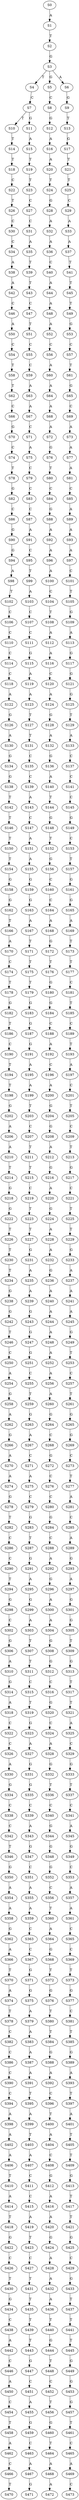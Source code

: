 strict digraph  {
	S0 -> S1 [ label = A ];
	S1 -> S2 [ label = T ];
	S2 -> S3 [ label = G ];
	S3 -> S4 [ label = T ];
	S3 -> S5 [ label = G ];
	S3 -> S6 [ label = A ];
	S4 -> S7 [ label = C ];
	S5 -> S8 [ label = C ];
	S6 -> S9 [ label = G ];
	S7 -> S10 [ label = T ];
	S7 -> S11 [ label = G ];
	S8 -> S12 [ label = G ];
	S9 -> S13 [ label = T ];
	S10 -> S14 [ label = T ];
	S11 -> S15 [ label = A ];
	S12 -> S16 [ label = A ];
	S13 -> S17 [ label = G ];
	S14 -> S18 [ label = T ];
	S15 -> S19 [ label = T ];
	S16 -> S20 [ label = A ];
	S17 -> S21 [ label = T ];
	S18 -> S22 [ label = C ];
	S19 -> S23 [ label = T ];
	S20 -> S24 [ label = T ];
	S21 -> S25 [ label = T ];
	S22 -> S26 [ label = T ];
	S23 -> S27 [ label = C ];
	S24 -> S28 [ label = G ];
	S25 -> S29 [ label = C ];
	S26 -> S30 [ label = C ];
	S27 -> S31 [ label = C ];
	S28 -> S32 [ label = A ];
	S29 -> S33 [ label = A ];
	S30 -> S34 [ label = C ];
	S31 -> S35 [ label = A ];
	S32 -> S36 [ label = A ];
	S33 -> S37 [ label = A ];
	S34 -> S38 [ label = A ];
	S35 -> S39 [ label = T ];
	S36 -> S40 [ label = C ];
	S37 -> S41 [ label = T ];
	S38 -> S42 [ label = A ];
	S39 -> S43 [ label = T ];
	S40 -> S44 [ label = A ];
	S41 -> S45 [ label = T ];
	S42 -> S46 [ label = C ];
	S43 -> S47 [ label = C ];
	S44 -> S48 [ label = A ];
	S45 -> S49 [ label = T ];
	S46 -> S50 [ label = A ];
	S47 -> S51 [ label = T ];
	S48 -> S52 [ label = A ];
	S49 -> S53 [ label = G ];
	S50 -> S54 [ label = C ];
	S51 -> S55 [ label = C ];
	S52 -> S56 [ label = C ];
	S53 -> S57 [ label = C ];
	S54 -> S58 [ label = T ];
	S55 -> S59 [ label = C ];
	S56 -> S60 [ label = A ];
	S57 -> S61 [ label = T ];
	S58 -> S62 [ label = T ];
	S59 -> S63 [ label = A ];
	S60 -> S64 [ label = A ];
	S61 -> S65 [ label = G ];
	S62 -> S66 [ label = C ];
	S63 -> S67 [ label = A ];
	S64 -> S68 [ label = A ];
	S65 -> S69 [ label = C ];
	S66 -> S70 [ label = G ];
	S67 -> S71 [ label = C ];
	S68 -> S72 [ label = A ];
	S69 -> S73 [ label = A ];
	S70 -> S74 [ label = C ];
	S71 -> S75 [ label = A ];
	S72 -> S76 [ label = G ];
	S73 -> S77 [ label = A ];
	S74 -> S78 [ label = T ];
	S75 -> S79 [ label = C ];
	S76 -> S80 [ label = T ];
	S77 -> S81 [ label = A ];
	S78 -> S82 [ label = G ];
	S79 -> S83 [ label = C ];
	S80 -> S84 [ label = C ];
	S81 -> S85 [ label = C ];
	S82 -> S86 [ label = C ];
	S83 -> S87 [ label = C ];
	S84 -> S88 [ label = G ];
	S85 -> S89 [ label = A ];
	S86 -> S90 [ label = G ];
	S87 -> S91 [ label = A ];
	S88 -> S92 [ label = A ];
	S89 -> S93 [ label = A ];
	S90 -> S94 [ label = G ];
	S91 -> S95 [ label = C ];
	S92 -> S96 [ label = A ];
	S93 -> S97 [ label = A ];
	S94 -> S98 [ label = A ];
	S95 -> S99 [ label = T ];
	S96 -> S100 [ label = A ];
	S97 -> S101 [ label = C ];
	S98 -> S102 [ label = T ];
	S99 -> S103 [ label = A ];
	S100 -> S104 [ label = C ];
	S101 -> S105 [ label = T ];
	S102 -> S106 [ label = C ];
	S103 -> S107 [ label = C ];
	S104 -> S108 [ label = T ];
	S105 -> S109 [ label = G ];
	S106 -> S110 [ label = C ];
	S107 -> S111 [ label = C ];
	S108 -> S112 [ label = A ];
	S109 -> S113 [ label = A ];
	S110 -> S114 [ label = C ];
	S111 -> S115 [ label = G ];
	S112 -> S116 [ label = A ];
	S113 -> S117 [ label = G ];
	S114 -> S118 [ label = C ];
	S115 -> S119 [ label = A ];
	S116 -> S120 [ label = C ];
	S117 -> S121 [ label = G ];
	S118 -> S122 [ label = A ];
	S119 -> S123 [ label = A ];
	S120 -> S124 [ label = A ];
	S121 -> S125 [ label = G ];
	S122 -> S126 [ label = G ];
	S123 -> S127 [ label = T ];
	S124 -> S128 [ label = G ];
	S125 -> S129 [ label = T ];
	S126 -> S130 [ label = A ];
	S127 -> S131 [ label = T ];
	S128 -> S132 [ label = A ];
	S129 -> S133 [ label = A ];
	S130 -> S134 [ label = G ];
	S131 -> S135 [ label = C ];
	S132 -> S136 [ label = G ];
	S133 -> S137 [ label = C ];
	S134 -> S138 [ label = G ];
	S135 -> S139 [ label = C ];
	S136 -> S140 [ label = A ];
	S137 -> S141 [ label = C ];
	S138 -> S142 [ label = T ];
	S139 -> S143 [ label = A ];
	S140 -> S144 [ label = T ];
	S141 -> S145 [ label = C ];
	S142 -> S146 [ label = T ];
	S143 -> S147 [ label = C ];
	S144 -> S148 [ label = G ];
	S145 -> S149 [ label = G ];
	S146 -> S150 [ label = T ];
	S147 -> S151 [ label = A ];
	S148 -> S152 [ label = T ];
	S149 -> S153 [ label = C ];
	S150 -> S154 [ label = T ];
	S151 -> S155 [ label = A ];
	S152 -> S156 [ label = G ];
	S153 -> S157 [ label = T ];
	S154 -> S158 [ label = G ];
	S155 -> S159 [ label = G ];
	S156 -> S160 [ label = C ];
	S157 -> S161 [ label = G ];
	S158 -> S162 [ label = G ];
	S159 -> S163 [ label = G ];
	S160 -> S164 [ label = C ];
	S161 -> S165 [ label = G ];
	S162 -> S166 [ label = T ];
	S163 -> S167 [ label = A ];
	S164 -> S168 [ label = A ];
	S165 -> S169 [ label = A ];
	S166 -> S170 [ label = A ];
	S167 -> S171 [ label = T ];
	S168 -> S172 [ label = G ];
	S169 -> S173 [ label = T ];
	S170 -> S174 [ label = C ];
	S171 -> S175 [ label = T ];
	S172 -> S176 [ label = T ];
	S173 -> S177 [ label = T ];
	S174 -> S178 [ label = T ];
	S175 -> S179 [ label = T ];
	S176 -> S180 [ label = G ];
	S177 -> S181 [ label = C ];
	S178 -> S182 [ label = G ];
	S179 -> S183 [ label = G ];
	S180 -> S184 [ label = G ];
	S181 -> S185 [ label = T ];
	S182 -> S186 [ label = T ];
	S183 -> S187 [ label = G ];
	S184 -> S188 [ label = C ];
	S185 -> S189 [ label = C ];
	S186 -> S190 [ label = C ];
	S187 -> S191 [ label = G ];
	S188 -> S192 [ label = A ];
	S189 -> S193 [ label = T ];
	S190 -> S194 [ label = T ];
	S191 -> S195 [ label = A ];
	S192 -> S196 [ label = C ];
	S193 -> S197 [ label = A ];
	S194 -> S198 [ label = T ];
	S195 -> S199 [ label = A ];
	S196 -> S200 [ label = A ];
	S197 -> S201 [ label = C ];
	S198 -> S202 [ label = G ];
	S199 -> S203 [ label = T ];
	S200 -> S204 [ label = G ];
	S201 -> S205 [ label = T ];
	S202 -> S206 [ label = A ];
	S203 -> S207 [ label = C ];
	S204 -> S208 [ label = G ];
	S205 -> S209 [ label = C ];
	S206 -> S210 [ label = A ];
	S207 -> S211 [ label = T ];
	S208 -> S212 [ label = A ];
	S209 -> S213 [ label = T ];
	S210 -> S214 [ label = T ];
	S211 -> S215 [ label = T ];
	S212 -> S216 [ label = G ];
	S213 -> S217 [ label = G ];
	S214 -> S218 [ label = G ];
	S215 -> S219 [ label = C ];
	S216 -> S220 [ label = A ];
	S217 -> S221 [ label = C ];
	S218 -> S222 [ label = G ];
	S219 -> S223 [ label = T ];
	S220 -> S224 [ label = G ];
	S221 -> S225 [ label = T ];
	S222 -> S226 [ label = T ];
	S223 -> S227 [ label = T ];
	S224 -> S228 [ label = A ];
	S225 -> S229 [ label = T ];
	S226 -> S230 [ label = T ];
	S227 -> S231 [ label = G ];
	S228 -> S232 [ label = A ];
	S229 -> S233 [ label = G ];
	S230 -> S234 [ label = T ];
	S231 -> S235 [ label = A ];
	S232 -> S236 [ label = G ];
	S233 -> S237 [ label = A ];
	S234 -> S238 [ label = G ];
	S235 -> S239 [ label = A ];
	S236 -> S240 [ label = A ];
	S237 -> S241 [ label = A ];
	S238 -> S242 [ label = G ];
	S239 -> S243 [ label = G ];
	S240 -> S244 [ label = A ];
	S241 -> S245 [ label = A ];
	S242 -> S246 [ label = T ];
	S243 -> S247 [ label = G ];
	S244 -> S248 [ label = A ];
	S245 -> S249 [ label = G ];
	S246 -> S250 [ label = C ];
	S247 -> S251 [ label = G ];
	S248 -> S252 [ label = A ];
	S249 -> S253 [ label = T ];
	S250 -> S254 [ label = A ];
	S251 -> S255 [ label = C ];
	S252 -> S256 [ label = A ];
	S253 -> S257 [ label = C ];
	S254 -> S258 [ label = G ];
	S255 -> S259 [ label = T ];
	S256 -> S260 [ label = A ];
	S257 -> S261 [ label = T ];
	S258 -> S262 [ label = A ];
	S259 -> S263 [ label = G ];
	S260 -> S264 [ label = G ];
	S261 -> S265 [ label = G ];
	S262 -> S266 [ label = G ];
	S263 -> S267 [ label = A ];
	S264 -> S268 [ label = C ];
	S265 -> S269 [ label = G ];
	S266 -> S270 [ label = A ];
	S267 -> S271 [ label = C ];
	S268 -> S272 [ label = G ];
	S269 -> S273 [ label = C ];
	S270 -> S274 [ label = A ];
	S271 -> S275 [ label = A ];
	S272 -> S276 [ label = C ];
	S273 -> S277 [ label = T ];
	S274 -> S278 [ label = G ];
	S275 -> S279 [ label = C ];
	S276 -> S280 [ label = C ];
	S277 -> S281 [ label = A ];
	S278 -> S282 [ label = T ];
	S279 -> S283 [ label = G ];
	S280 -> S284 [ label = G ];
	S281 -> S285 [ label = C ];
	S282 -> S286 [ label = C ];
	S283 -> S287 [ label = T ];
	S284 -> S288 [ label = C ];
	S285 -> S289 [ label = A ];
	S286 -> S290 [ label = C ];
	S287 -> S291 [ label = G ];
	S288 -> S292 [ label = A ];
	S289 -> S293 [ label = G ];
	S290 -> S294 [ label = T ];
	S291 -> S295 [ label = A ];
	S292 -> S296 [ label = G ];
	S293 -> S297 [ label = A ];
	S294 -> S298 [ label = G ];
	S295 -> S299 [ label = G ];
	S296 -> S300 [ label = A ];
	S297 -> S301 [ label = G ];
	S298 -> S302 [ label = C ];
	S299 -> S303 [ label = A ];
	S300 -> S304 [ label = A ];
	S301 -> S305 [ label = G ];
	S302 -> S306 [ label = G ];
	S303 -> S307 [ label = T ];
	S304 -> S308 [ label = G ];
	S305 -> S309 [ label = T ];
	S306 -> S310 [ label = A ];
	S307 -> S311 [ label = T ];
	S308 -> S312 [ label = G ];
	S309 -> S313 [ label = G ];
	S310 -> S314 [ label = G ];
	S311 -> S315 [ label = C ];
	S312 -> S316 [ label = C ];
	S313 -> S317 [ label = T ];
	S314 -> S318 [ label = A ];
	S315 -> S319 [ label = T ];
	S316 -> S320 [ label = G ];
	S317 -> S321 [ label = T ];
	S318 -> S322 [ label = C ];
	S319 -> S323 [ label = G ];
	S320 -> S324 [ label = C ];
	S321 -> S325 [ label = A ];
	S322 -> S326 [ label = C ];
	S323 -> S327 [ label = A ];
	S324 -> S328 [ label = A ];
	S325 -> S329 [ label = C ];
	S326 -> S330 [ label = A ];
	S327 -> S331 [ label = G ];
	S328 -> S332 [ label = G ];
	S329 -> S333 [ label = G ];
	S330 -> S334 [ label = G ];
	S331 -> S335 [ label = G ];
	S332 -> S336 [ label = T ];
	S333 -> S337 [ label = T ];
	S334 -> S338 [ label = C ];
	S335 -> S339 [ label = C ];
	S336 -> S340 [ label = C ];
	S337 -> S341 [ label = C ];
	S338 -> S342 [ label = C ];
	S339 -> S343 [ label = A ];
	S340 -> S344 [ label = G ];
	S341 -> S345 [ label = A ];
	S342 -> S346 [ label = T ];
	S343 -> S347 [ label = G ];
	S344 -> S348 [ label = G ];
	S345 -> S349 [ label = G ];
	S346 -> S350 [ label = G ];
	S347 -> S351 [ label = C ];
	S348 -> S352 [ label = G ];
	S349 -> S353 [ label = C ];
	S350 -> S354 [ label = A ];
	S351 -> S355 [ label = A ];
	S352 -> S356 [ label = C ];
	S353 -> S357 [ label = A ];
	S354 -> S358 [ label = A ];
	S355 -> S359 [ label = A ];
	S356 -> S360 [ label = T ];
	S357 -> S361 [ label = A ];
	S358 -> S362 [ label = G ];
	S359 -> S363 [ label = C ];
	S360 -> S364 [ label = A ];
	S361 -> S365 [ label = C ];
	S362 -> S366 [ label = A ];
	S363 -> S367 [ label = C ];
	S364 -> S368 [ label = G ];
	S365 -> S369 [ label = C ];
	S366 -> S370 [ label = T ];
	S367 -> S371 [ label = G ];
	S368 -> S372 [ label = T ];
	S369 -> S373 [ label = T ];
	S370 -> S374 [ label = A ];
	S371 -> S375 [ label = G ];
	S372 -> S376 [ label = G ];
	S373 -> S377 [ label = G ];
	S374 -> S378 [ label = T ];
	S375 -> S379 [ label = A ];
	S376 -> S380 [ label = T ];
	S377 -> S381 [ label = C ];
	S378 -> S382 [ label = C ];
	S379 -> S383 [ label = A ];
	S380 -> S384 [ label = T ];
	S381 -> S385 [ label = T ];
	S382 -> S386 [ label = C ];
	S383 -> S387 [ label = A ];
	S384 -> S388 [ label = G ];
	S385 -> S389 [ label = G ];
	S386 -> S390 [ label = C ];
	S387 -> S391 [ label = A ];
	S388 -> S392 [ label = A ];
	S389 -> S393 [ label = A ];
	S390 -> S394 [ label = C ];
	S391 -> S395 [ label = T ];
	S392 -> S396 [ label = C ];
	S393 -> S397 [ label = T ];
	S394 -> S398 [ label = A ];
	S395 -> S399 [ label = A ];
	S396 -> S400 [ label = T ];
	S397 -> S401 [ label = A ];
	S398 -> S402 [ label = A ];
	S399 -> S403 [ label = T ];
	S400 -> S404 [ label = A ];
	S401 -> S405 [ label = T ];
	S402 -> S406 [ label = A ];
	S403 -> S407 [ label = A ];
	S404 -> S408 [ label = C ];
	S405 -> S409 [ label = T ];
	S406 -> S410 [ label = T ];
	S407 -> S411 [ label = C ];
	S408 -> S412 [ label = G ];
	S409 -> S413 [ label = G ];
	S410 -> S414 [ label = A ];
	S411 -> S415 [ label = C ];
	S412 -> S416 [ label = A ];
	S413 -> S417 [ label = T ];
	S414 -> S418 [ label = T ];
	S415 -> S419 [ label = A ];
	S416 -> S420 [ label = A ];
	S417 -> S421 [ label = T ];
	S418 -> S422 [ label = G ];
	S419 -> S423 [ label = T ];
	S420 -> S424 [ label = G ];
	S421 -> S425 [ label = G ];
	S422 -> S426 [ label = C ];
	S423 -> S427 [ label = C ];
	S424 -> S428 [ label = A ];
	S425 -> S429 [ label = C ];
	S426 -> S430 [ label = T ];
	S427 -> S431 [ label = T ];
	S428 -> S432 [ label = A ];
	S429 -> S433 [ label = G ];
	S430 -> S434 [ label = G ];
	S431 -> S435 [ label = T ];
	S432 -> S436 [ label = A ];
	S433 -> S437 [ label = T ];
	S434 -> S438 [ label = C ];
	S435 -> S439 [ label = T ];
	S436 -> S440 [ label = T ];
	S437 -> S441 [ label = T ];
	S438 -> S442 [ label = A ];
	S439 -> S443 [ label = T ];
	S440 -> S444 [ label = G ];
	S441 -> S445 [ label = T ];
	S442 -> S446 [ label = C ];
	S443 -> S447 [ label = G ];
	S444 -> S448 [ label = T ];
	S445 -> S449 [ label = G ];
	S446 -> S450 [ label = A ];
	S447 -> S451 [ label = C ];
	S448 -> S452 [ label = C ];
	S449 -> S453 [ label = G ];
	S450 -> S454 [ label = C ];
	S451 -> S455 [ label = A ];
	S452 -> S456 [ label = T ];
	S453 -> S457 [ label = G ];
	S454 -> S458 [ label = T ];
	S455 -> S459 [ label = G ];
	S456 -> S460 [ label = G ];
	S457 -> S461 [ label = T ];
	S458 -> S462 [ label = A ];
	S459 -> S463 [ label = C ];
	S460 -> S464 [ label = T ];
	S461 -> S465 [ label = C ];
	S462 -> S466 [ label = C ];
	S463 -> S467 [ label = A ];
	S464 -> S468 [ label = A ];
	S465 -> S469 [ label = A ];
	S466 -> S470 [ label = T ];
	S467 -> S471 [ label = G ];
	S468 -> S472 [ label = A ];
	S469 -> S473 [ label = C ];
}
